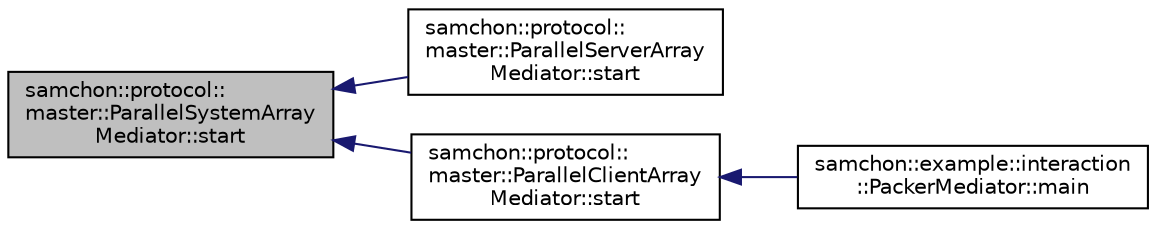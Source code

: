 digraph "samchon::protocol::master::ParallelSystemArrayMediator::start"
{
  edge [fontname="Helvetica",fontsize="10",labelfontname="Helvetica",labelfontsize="10"];
  node [fontname="Helvetica",fontsize="10",shape=record];
  rankdir="LR";
  Node1 [label="samchon::protocol::\lmaster::ParallelSystemArray\lMediator::start",height=0.2,width=0.4,color="black", fillcolor="grey75", style="filled", fontcolor="black"];
  Node1 -> Node2 [dir="back",color="midnightblue",fontsize="10",style="solid",fontname="Helvetica"];
  Node2 [label="samchon::protocol::\lmaster::ParallelServerArray\lMediator::start",height=0.2,width=0.4,color="black", fillcolor="white", style="filled",URL="$db/d8b/classsamchon_1_1protocol_1_1master_1_1ParallelServerArrayMediator.html#aefd3b9e150756634ca87b1cf2ef2e694",tooltip="Start interaction. "];
  Node1 -> Node3 [dir="back",color="midnightblue",fontsize="10",style="solid",fontname="Helvetica"];
  Node3 [label="samchon::protocol::\lmaster::ParallelClientArray\lMediator::start",height=0.2,width=0.4,color="black", fillcolor="white", style="filled",URL="$d4/d53/classsamchon_1_1protocol_1_1master_1_1ParallelClientArrayMediator.html#aaa12afa98a6559f105b0767989cec235",tooltip="Start interaction. "];
  Node3 -> Node4 [dir="back",color="midnightblue",fontsize="10",style="solid",fontname="Helvetica"];
  Node4 [label="samchon::example::interaction\l::PackerMediator::main",height=0.2,width=0.4,color="black", fillcolor="white", style="filled",URL="$d7/d0a/classsamchon_1_1example_1_1interaction_1_1PackerMediator.html#aca6d01ec9be6c0450b150e82bc7d2f8f",tooltip="Main functino. "];
}
